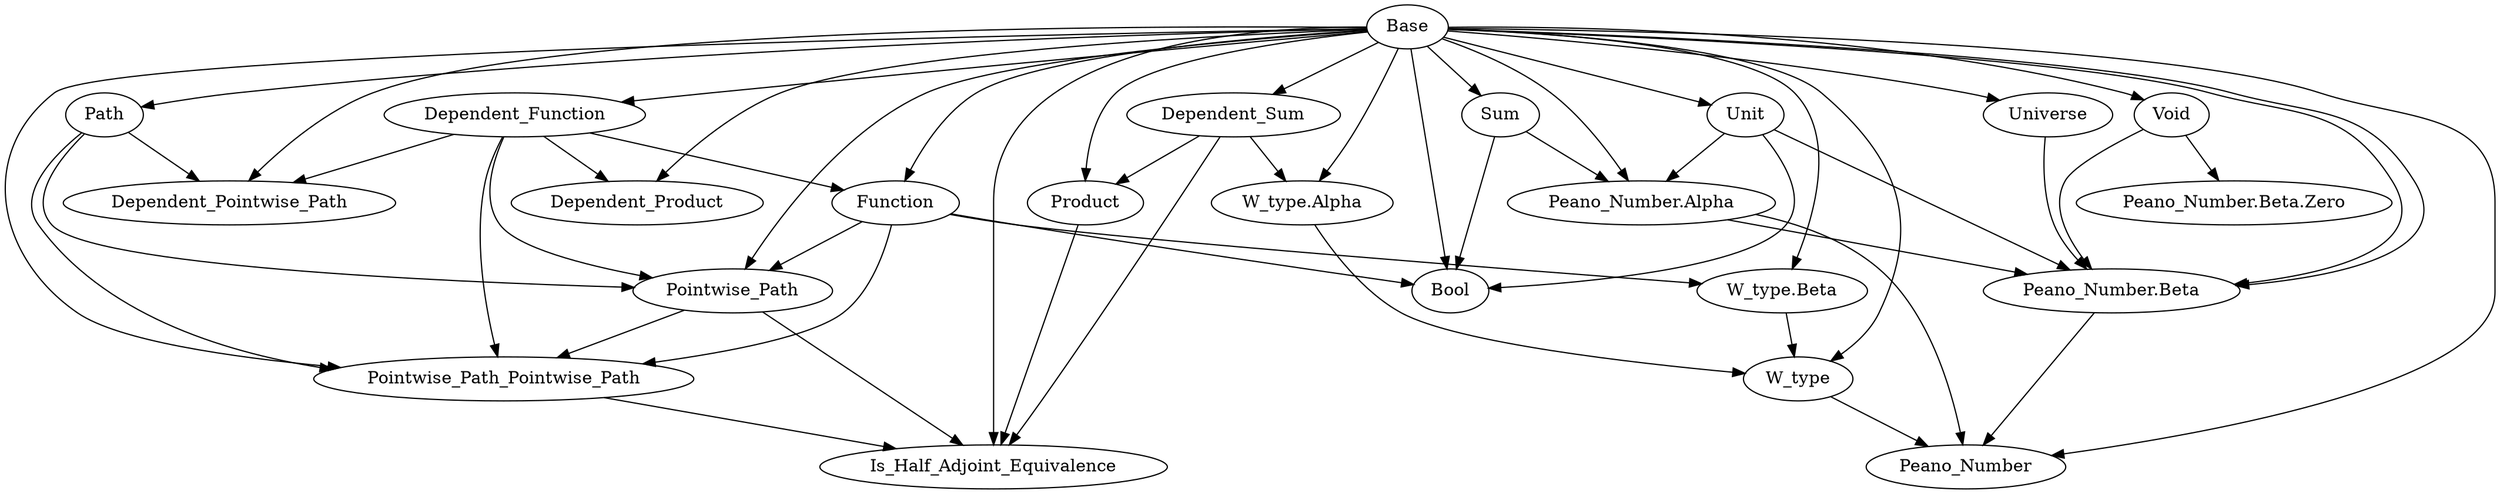 digraph Dependencies {
  # Base
  # Dependent_Function
  "Base" -> "Dependent_Function";
  # Function
  "Base" -> "Function";
  "Dependent_Function" -> "Function";
  # Dependent_Product
  "Base" -> "Dependent_Product";
  "Dependent_Function" -> "Dependent_Product";
  # Dependent_Sum
  "Base" -> "Dependent_Sum";
  # Product
  "Base" -> "Product";
  "Dependent_Sum" -> "Product";
  # Sum
  "Base" -> "Sum";
  # Unit
  "Base" -> "Unit";
  # Void
  "Base" -> "Void";
  # W_type.Alpha
  "Base" -> "W_type.Alpha";
  "Dependent_Sum" -> "W_type.Alpha";
  # W_type.Beta
  "Base" -> "W_type.Beta";
  "Function" -> "W_type.Beta";
  # W_type
  "Base" -> "W_type";
  "W_type.Alpha" -> "W_type";
  "W_type.Beta" -> "W_type";
  # Universe
  "Base" -> "Universe";
  # Path
  "Base" -> "Path";
  # Dependent_Pointwise_Path
  "Base" -> "Dependent_Pointwise_Path";
  "Dependent_Function" -> "Dependent_Pointwise_Path";
  "Path" -> "Dependent_Pointwise_Path";
  # Pointwise_Path
  "Base" -> "Pointwise_Path";
  "Dependent_Function" -> "Pointwise_Path";
  "Function" -> "Pointwise_Path";
  "Path" -> "Pointwise_Path";
  # Pointwise_Path_Pointwise_Path
  "Base" -> "Pointwise_Path_Pointwise_Path";
  "Dependent_Function" -> "Pointwise_Path_Pointwise_Path";
  "Function" -> "Pointwise_Path_Pointwise_Path";
  "Path" -> "Pointwise_Path_Pointwise_Path";
  "Pointwise_Path" -> "Pointwise_Path_Pointwise_Path";
  # Is_Half_Adjoint_Equivalence
  "Base" -> "Is_Half_Adjoint_Equivalence";
  "Dependent_Sum" -> "Is_Half_Adjoint_Equivalence";
  "Product" -> "Is_Half_Adjoint_Equivalence";
  "Pointwise_Path" -> "Is_Half_Adjoint_Equivalence";
  "Pointwise_Path_Pointwise_Path" -> "Is_Half_Adjoint_Equivalence";
  # Bool
  "Base" -> "Bool";
  "Function" -> "Bool";
  "Sum" -> "Bool";
  "Unit" -> "Bool";
  # Peano_Number.Alpha
  "Base" -> "Peano_Number.Alpha";
  "Sum" -> "Peano_Number.Alpha";
  "Unit" -> "Peano_Number.Alpha";
  # Peano_Number.Beta.Zero
  "Base" -> "Peano_Number.Beta";
  "Void" -> "Peano_Number.Beta.Zero";
  # Peano_Number.Beta
  "Base" -> "Peano_Number.Beta";
  "Void" -> "Peano_Number.Beta";
  "Unit" -> "Peano_Number.Beta";
  "Universe" -> "Peano_Number.Beta";
  "Peano_Number.Alpha" -> "Peano_Number.Beta";
  # Peano_Number
  "Base" -> "Peano_Number";
  "W_type" -> "Peano_Number";
  "Peano_Number.Alpha" -> "Peano_Number";
  "Peano_Number.Beta" -> "Peano_Number";
}
